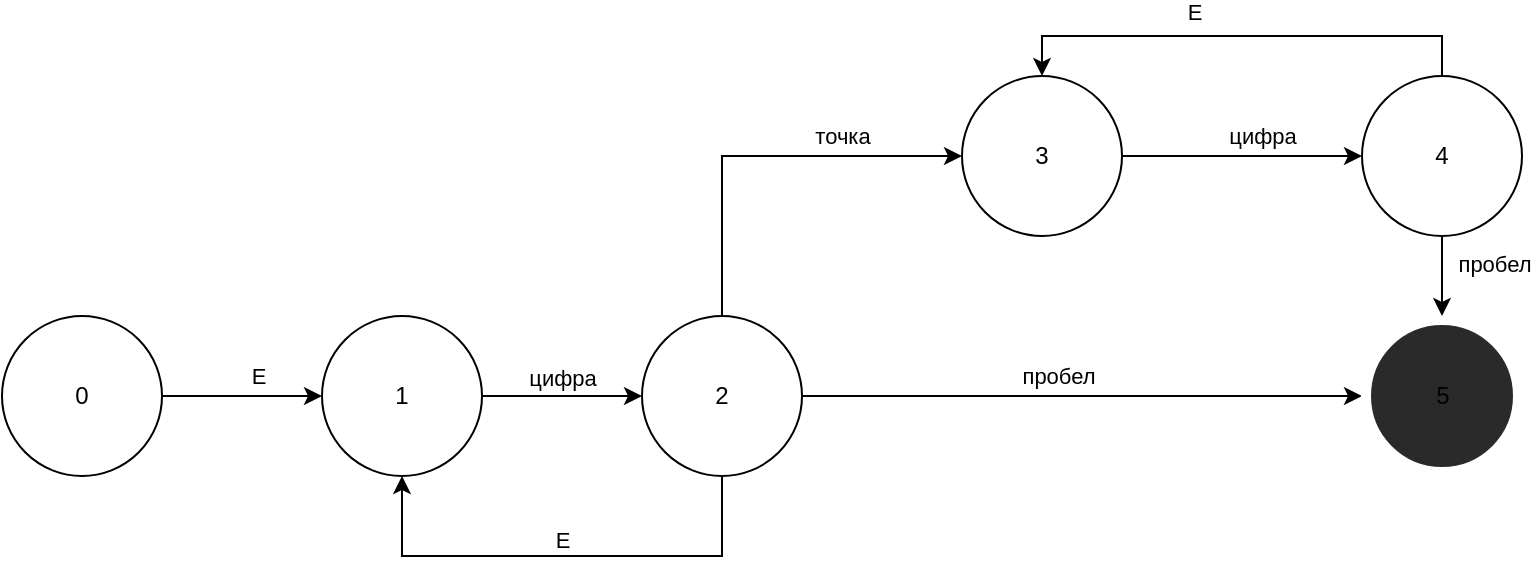 <mxfile version="16.0.0" type="device"><diagram id="lTA-O1pECuHqVDAwr6rc" name="Page-1"><mxGraphModel dx="1102" dy="1265" grid="0" gridSize="10" guides="1" tooltips="1" connect="1" arrows="1" fold="1" page="0" pageScale="1" pageWidth="850" pageHeight="1100" math="0" shadow="0"><root><mxCell id="0"/><mxCell id="1" parent="0"/><mxCell id="_wxiiaLIMEIizhxShyA_-8" style="edgeStyle=orthogonalEdgeStyle;rounded=0;orthogonalLoop=1;jettySize=auto;html=1;entryX=0;entryY=0.5;entryDx=0;entryDy=0;" parent="1" source="_wxiiaLIMEIizhxShyA_-6" target="_wxiiaLIMEIizhxShyA_-7" edge="1"><mxGeometry relative="1" as="geometry"/></mxCell><mxCell id="_wxiiaLIMEIizhxShyA_-9" value="E" style="edgeLabel;html=1;align=center;verticalAlign=middle;resizable=0;points=[];" parent="_wxiiaLIMEIizhxShyA_-8" vertex="1" connectable="0"><mxGeometry x="0.189" relative="1" as="geometry"><mxPoint y="-10" as="offset"/></mxGeometry></mxCell><mxCell id="_wxiiaLIMEIizhxShyA_-6" value="0" style="ellipse;whiteSpace=wrap;html=1;" parent="1" vertex="1"><mxGeometry x="240" y="40" width="80" height="80" as="geometry"/></mxCell><mxCell id="_wxiiaLIMEIizhxShyA_-10" style="edgeStyle=orthogonalEdgeStyle;rounded=0;orthogonalLoop=1;jettySize=auto;html=1;" parent="1" source="_wxiiaLIMEIizhxShyA_-7" edge="1"><mxGeometry relative="1" as="geometry"><mxPoint x="560" y="80" as="targetPoint"/></mxGeometry></mxCell><mxCell id="_wxiiaLIMEIizhxShyA_-12" value="цифра" style="edgeLabel;html=1;align=center;verticalAlign=middle;resizable=0;points=[];" parent="_wxiiaLIMEIizhxShyA_-10" vertex="1" connectable="0"><mxGeometry x="0.332" y="1" relative="1" as="geometry"><mxPoint x="-13" y="-9" as="offset"/></mxGeometry></mxCell><mxCell id="_wxiiaLIMEIizhxShyA_-7" value="1" style="ellipse;whiteSpace=wrap;html=1;" parent="1" vertex="1"><mxGeometry x="400" y="40" width="80" height="80" as="geometry"/></mxCell><mxCell id="_wxiiaLIMEIizhxShyA_-16" style="edgeStyle=orthogonalEdgeStyle;rounded=0;orthogonalLoop=1;jettySize=auto;html=1;entryX=0;entryY=0.5;entryDx=0;entryDy=0;" parent="1" source="_wxiiaLIMEIizhxShyA_-11" target="_wxiiaLIMEIizhxShyA_-15" edge="1"><mxGeometry relative="1" as="geometry"/></mxCell><mxCell id="_wxiiaLIMEIizhxShyA_-17" value="пробел" style="edgeLabel;html=1;align=center;verticalAlign=middle;resizable=0;points=[];" parent="_wxiiaLIMEIizhxShyA_-16" vertex="1" connectable="0"><mxGeometry x="-0.125" relative="1" as="geometry"><mxPoint x="5" y="-10" as="offset"/></mxGeometry></mxCell><mxCell id="_wxiiaLIMEIizhxShyA_-19" style="edgeStyle=orthogonalEdgeStyle;rounded=0;orthogonalLoop=1;jettySize=auto;html=1;entryX=0.5;entryY=1;entryDx=0;entryDy=0;" parent="1" source="_wxiiaLIMEIizhxShyA_-11" target="_wxiiaLIMEIizhxShyA_-7" edge="1"><mxGeometry relative="1" as="geometry"><mxPoint x="720" y="160" as="targetPoint"/><Array as="points"><mxPoint x="600" y="160"/><mxPoint x="440" y="160"/></Array></mxGeometry></mxCell><mxCell id="_wxiiaLIMEIizhxShyA_-20" value="E" style="edgeLabel;html=1;align=center;verticalAlign=middle;resizable=0;points=[];" parent="_wxiiaLIMEIizhxShyA_-19" vertex="1" connectable="0"><mxGeometry x="0.416" y="1" relative="1" as="geometry"><mxPoint x="50" y="-9" as="offset"/></mxGeometry></mxCell><mxCell id="_wxiiaLIMEIizhxShyA_-25" style="edgeStyle=orthogonalEdgeStyle;rounded=0;orthogonalLoop=1;jettySize=auto;html=1;entryX=0;entryY=0.5;entryDx=0;entryDy=0;" parent="1" source="_wxiiaLIMEIizhxShyA_-11" target="_wxiiaLIMEIizhxShyA_-24" edge="1"><mxGeometry relative="1" as="geometry"><Array as="points"><mxPoint x="600" y="-40"/></Array></mxGeometry></mxCell><mxCell id="_wxiiaLIMEIizhxShyA_-26" value="точка" style="edgeLabel;html=1;align=center;verticalAlign=middle;resizable=0;points=[];" parent="_wxiiaLIMEIizhxShyA_-25" vertex="1" connectable="0"><mxGeometry x="0.527" y="2" relative="1" as="geometry"><mxPoint x="-13" y="-8" as="offset"/></mxGeometry></mxCell><mxCell id="_wxiiaLIMEIizhxShyA_-11" value="2" style="ellipse;whiteSpace=wrap;html=1;" parent="1" vertex="1"><mxGeometry x="560" y="40" width="80" height="80" as="geometry"/></mxCell><mxCell id="_wxiiaLIMEIizhxShyA_-15" value="5" style="ellipse;html=1;shape=endState;fillColor=#2A2A2A;strokeColor=#FFFFFF;" parent="1" vertex="1"><mxGeometry x="920" y="40" width="80" height="80" as="geometry"/></mxCell><mxCell id="_wxiiaLIMEIizhxShyA_-28" style="edgeStyle=orthogonalEdgeStyle;rounded=0;orthogonalLoop=1;jettySize=auto;html=1;entryX=0;entryY=0.5;entryDx=0;entryDy=0;" parent="1" source="_wxiiaLIMEIizhxShyA_-24" target="_wxiiaLIMEIizhxShyA_-27" edge="1"><mxGeometry relative="1" as="geometry"/></mxCell><mxCell id="_wxiiaLIMEIizhxShyA_-29" value="цифра" style="edgeLabel;html=1;align=center;verticalAlign=middle;resizable=0;points=[];" parent="_wxiiaLIMEIizhxShyA_-28" vertex="1" connectable="0"><mxGeometry x="0.364" relative="1" as="geometry"><mxPoint x="-12" y="-10" as="offset"/></mxGeometry></mxCell><mxCell id="_wxiiaLIMEIizhxShyA_-24" value="3" style="ellipse;whiteSpace=wrap;html=1;" parent="1" vertex="1"><mxGeometry x="720" y="-80" width="80" height="80" as="geometry"/></mxCell><mxCell id="_wxiiaLIMEIizhxShyA_-31" style="edgeStyle=orthogonalEdgeStyle;rounded=0;orthogonalLoop=1;jettySize=auto;html=1;entryX=0.5;entryY=0;entryDx=0;entryDy=0;" parent="1" source="_wxiiaLIMEIizhxShyA_-27" target="_wxiiaLIMEIizhxShyA_-24" edge="1"><mxGeometry relative="1" as="geometry"><mxPoint x="1080" y="-40" as="targetPoint"/><Array as="points"><mxPoint x="960" y="-100"/><mxPoint x="760" y="-100"/></Array></mxGeometry></mxCell><mxCell id="_wxiiaLIMEIizhxShyA_-32" value="E" style="edgeLabel;html=1;align=center;verticalAlign=middle;resizable=0;points=[];" parent="_wxiiaLIMEIizhxShyA_-31" vertex="1" connectable="0"><mxGeometry x="0.204" y="-1" relative="1" as="geometry"><mxPoint y="-11" as="offset"/></mxGeometry></mxCell><mxCell id="_wxiiaLIMEIizhxShyA_-35" style="edgeStyle=orthogonalEdgeStyle;rounded=0;orthogonalLoop=1;jettySize=auto;html=1;entryX=0.5;entryY=0;entryDx=0;entryDy=0;" parent="1" source="_wxiiaLIMEIizhxShyA_-27" target="_wxiiaLIMEIizhxShyA_-15" edge="1"><mxGeometry relative="1" as="geometry"><Array as="points"><mxPoint x="960" y="32"/><mxPoint x="960" y="32"/></Array></mxGeometry></mxCell><mxCell id="_wxiiaLIMEIizhxShyA_-36" value="пробел" style="edgeLabel;html=1;align=center;verticalAlign=middle;resizable=0;points=[];" parent="_wxiiaLIMEIizhxShyA_-35" vertex="1" connectable="0"><mxGeometry x="0.108" y="1" relative="1" as="geometry"><mxPoint x="25" y="-8" as="offset"/></mxGeometry></mxCell><mxCell id="_wxiiaLIMEIizhxShyA_-27" value="4" style="ellipse;whiteSpace=wrap;html=1;" parent="1" vertex="1"><mxGeometry x="920" y="-80" width="80" height="80" as="geometry"/></mxCell></root></mxGraphModel></diagram></mxfile>